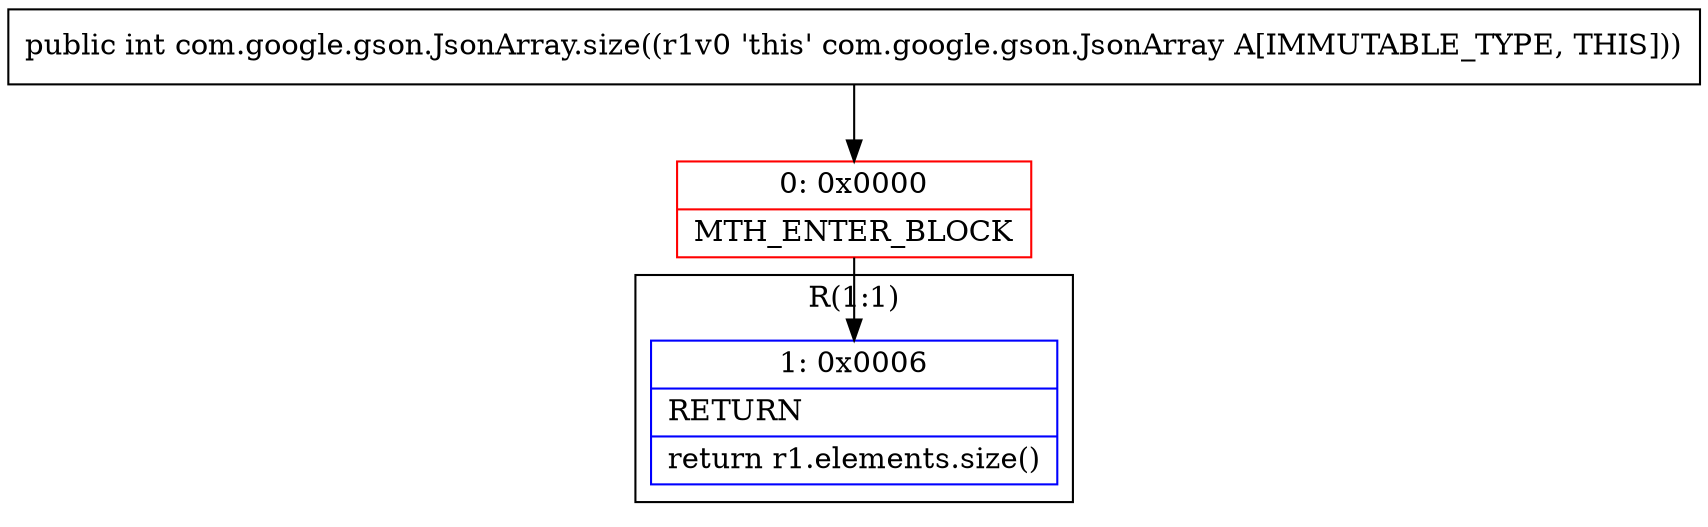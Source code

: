 digraph "CFG forcom.google.gson.JsonArray.size()I" {
subgraph cluster_Region_229011914 {
label = "R(1:1)";
node [shape=record,color=blue];
Node_1 [shape=record,label="{1\:\ 0x0006|RETURN\l|return r1.elements.size()\l}"];
}
Node_0 [shape=record,color=red,label="{0\:\ 0x0000|MTH_ENTER_BLOCK\l}"];
MethodNode[shape=record,label="{public int com.google.gson.JsonArray.size((r1v0 'this' com.google.gson.JsonArray A[IMMUTABLE_TYPE, THIS])) }"];
MethodNode -> Node_0;
Node_0 -> Node_1;
}

